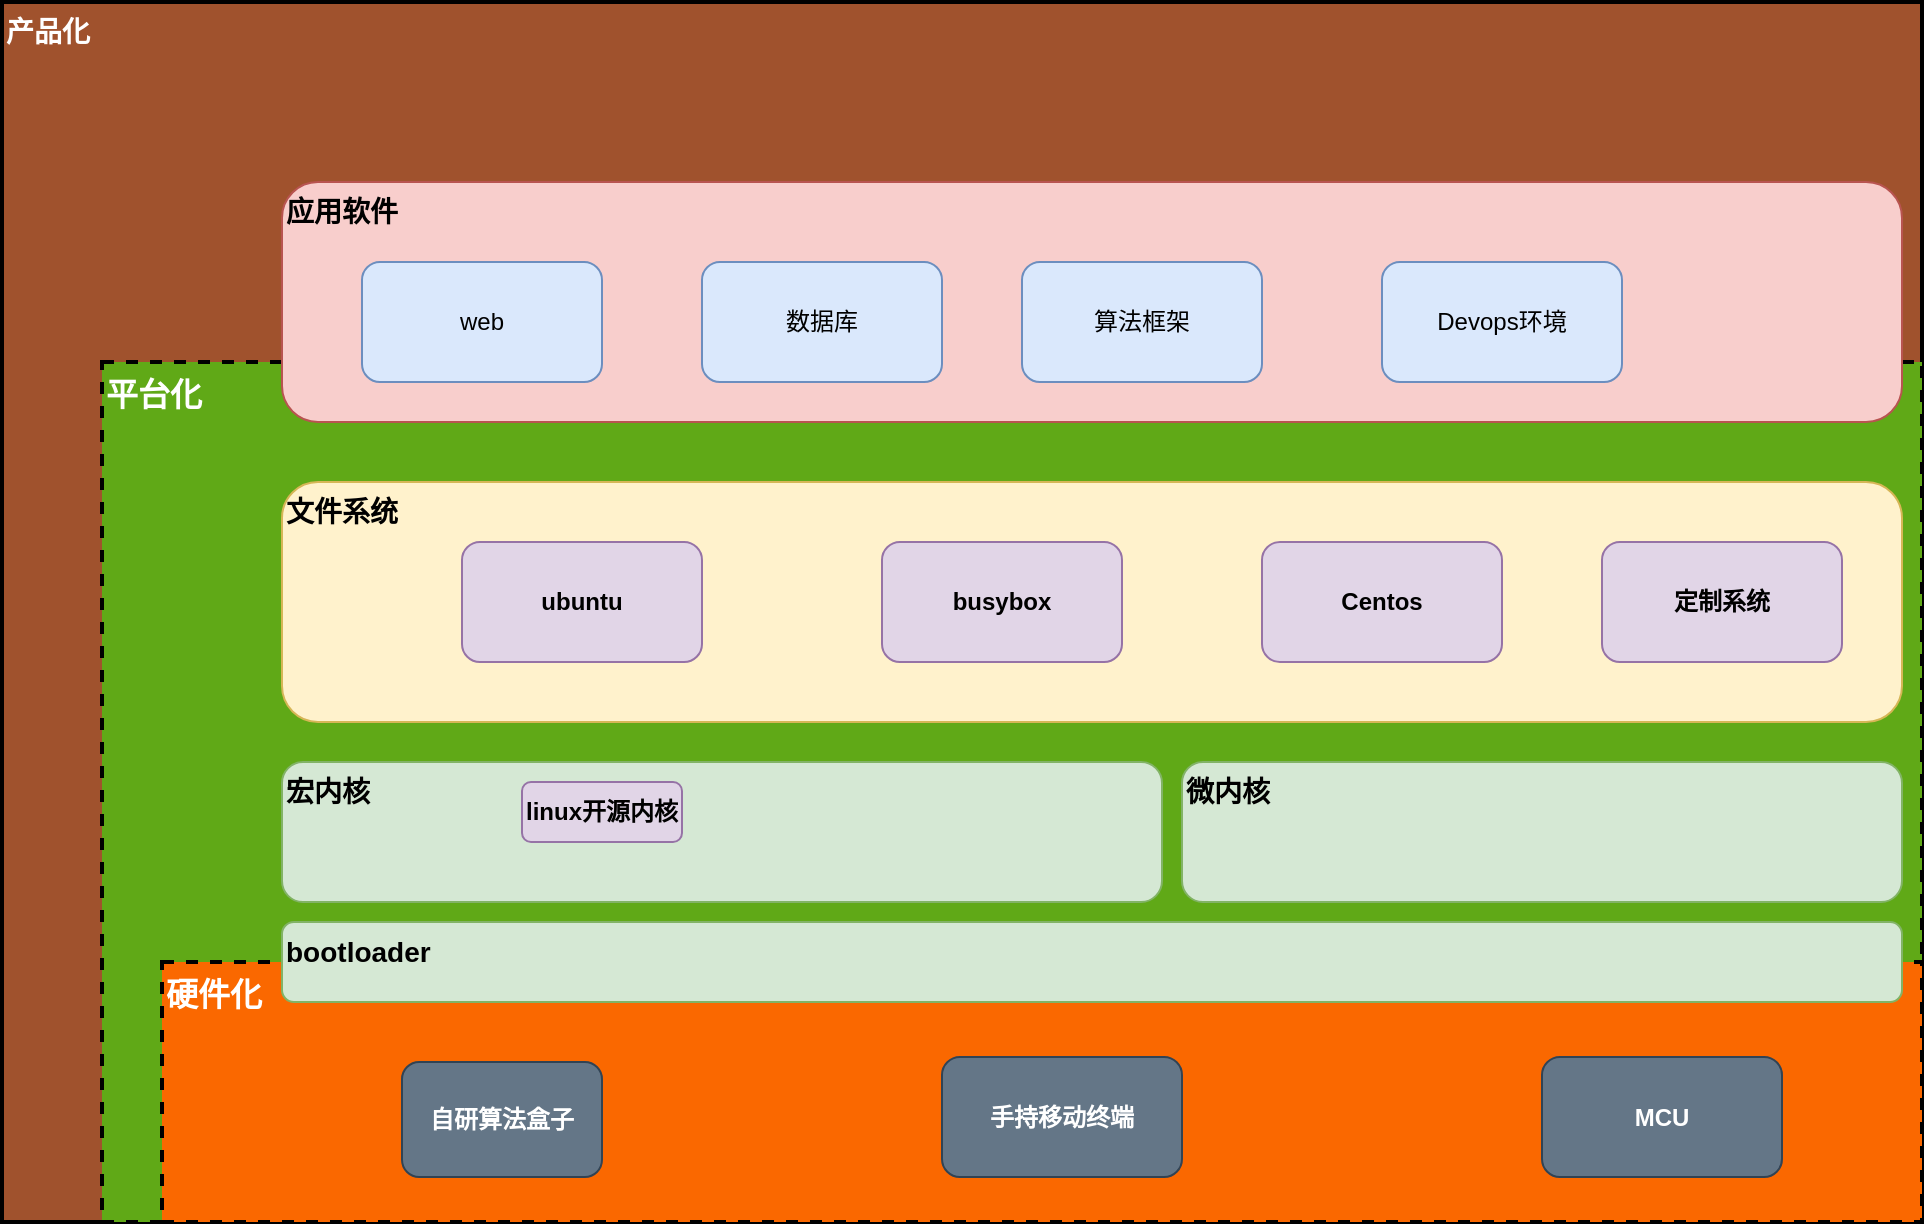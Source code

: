 <mxfile version="13.6.0" type="github">
  <diagram name="Page-1" id="9361dd3d-8414-5efd-6122-117bd74ce7a7">
    <mxGraphModel dx="3022" dy="1562" grid="1" gridSize="10" guides="1" tooltips="1" connect="1" arrows="1" fold="1" page="0" pageScale="1.5" pageWidth="826" pageHeight="1169" background="#ffffff" math="0" shadow="0">
      <root>
        <mxCell id="0" />
        <mxCell id="1" parent="0" />
        <mxCell id="cYNA4GrkxNQ827yxEtgL-3" value="产品化" style="rounded=0;whiteSpace=wrap;html=1;fillColor=#a0522d;fontSize=14;align=left;fontStyle=1;verticalAlign=top;strokeWidth=2;fontColor=#ffffff;" vertex="1" parent="1">
          <mxGeometry x="-1570" y="-760" width="960" height="610" as="geometry" />
        </mxCell>
        <mxCell id="cYNA4GrkxNQ827yxEtgL-4" value="平台化" style="rounded=0;whiteSpace=wrap;html=1;fillColor=#60a917;fontSize=16;align=left;verticalAlign=top;fontStyle=1;strokeWidth=2;fontColor=#ffffff;dashed=1;" vertex="1" parent="1">
          <mxGeometry x="-1520" y="-580" width="910" height="430" as="geometry" />
        </mxCell>
        <mxCell id="cYNA4GrkxNQ827yxEtgL-5" value="硬件化" style="rounded=0;whiteSpace=wrap;html=1;fillColor=#fa6800;fontSize=16;align=left;fontStyle=1;strokeWidth=2;fontColor=#ffffff;verticalAlign=top;dashed=1;" vertex="1" parent="1">
          <mxGeometry x="-1490" y="-280" width="880" height="130" as="geometry" />
        </mxCell>
        <mxCell id="s2ZySxg1d-m6GW3_x3Qq-93" value="宏内核" style="rounded=1;whiteSpace=wrap;html=1;align=left;verticalAlign=top;fillColor=#d5e8d4;strokeColor=#82b366;fontStyle=1;fontSize=14;" parent="1" vertex="1">
          <mxGeometry x="-1430" y="-380" width="440" height="70" as="geometry" />
        </mxCell>
        <mxCell id="s2ZySxg1d-m6GW3_x3Qq-94" value="文件系统" style="rounded=1;whiteSpace=wrap;html=1;align=left;verticalAlign=top;fontStyle=1;fontSize=14;fillColor=#fff2cc;strokeColor=#d6b656;" parent="1" vertex="1">
          <mxGeometry x="-1430" y="-520" width="810" height="120" as="geometry" />
        </mxCell>
        <mxCell id="s2ZySxg1d-m6GW3_x3Qq-95" value="应用软件" style="rounded=1;whiteSpace=wrap;html=1;align=left;verticalAlign=top;fontStyle=1;fontSize=14;fillColor=#f8cecc;strokeColor=#b85450;" parent="1" vertex="1">
          <mxGeometry x="-1430" y="-670" width="810" height="120" as="geometry" />
        </mxCell>
        <mxCell id="s2ZySxg1d-m6GW3_x3Qq-97" value="ubuntu" style="rounded=1;whiteSpace=wrap;html=1;align=center;fillColor=#e1d5e7;strokeColor=#9673a6;fontStyle=1" parent="1" vertex="1">
          <mxGeometry x="-1340" y="-490" width="120" height="60" as="geometry" />
        </mxCell>
        <mxCell id="s2ZySxg1d-m6GW3_x3Qq-99" value="busybox" style="rounded=1;whiteSpace=wrap;html=1;align=center;fillColor=#e1d5e7;strokeColor=#9673a6;fontStyle=1" parent="1" vertex="1">
          <mxGeometry x="-1130" y="-490" width="120" height="60" as="geometry" />
        </mxCell>
        <mxCell id="s2ZySxg1d-m6GW3_x3Qq-100" value="定制系统" style="rounded=1;whiteSpace=wrap;html=1;align=center;fillColor=#e1d5e7;strokeColor=#9673a6;fontStyle=1" parent="1" vertex="1">
          <mxGeometry x="-770" y="-490" width="120" height="60" as="geometry" />
        </mxCell>
        <mxCell id="s2ZySxg1d-m6GW3_x3Qq-101" value="bootloader" style="rounded=1;whiteSpace=wrap;html=1;align=left;verticalAlign=top;fillColor=#d5e8d4;strokeColor=#82b366;fontStyle=1;fontSize=14;" parent="1" vertex="1">
          <mxGeometry x="-1430" y="-300" width="810" height="40" as="geometry" />
        </mxCell>
        <mxCell id="s2ZySxg1d-m6GW3_x3Qq-102" value="linux开源内核" style="rounded=1;whiteSpace=wrap;html=1;align=center;fillColor=#e1d5e7;strokeColor=#9673a6;fontStyle=1" parent="1" vertex="1">
          <mxGeometry x="-1310" y="-370" width="80" height="30" as="geometry" />
        </mxCell>
        <mxCell id="s2ZySxg1d-m6GW3_x3Qq-105" value="微内核" style="rounded=1;whiteSpace=wrap;html=1;align=left;verticalAlign=top;fillColor=#d5e8d4;strokeColor=#82b366;fontStyle=1;fontSize=14;" parent="1" vertex="1">
          <mxGeometry x="-980" y="-380" width="360" height="70" as="geometry" />
        </mxCell>
        <mxCell id="s2ZySxg1d-m6GW3_x3Qq-107" value="Centos" style="rounded=1;whiteSpace=wrap;html=1;align=center;fillColor=#e1d5e7;strokeColor=#9673a6;fontStyle=1" parent="1" vertex="1">
          <mxGeometry x="-940" y="-490" width="120" height="60" as="geometry" />
        </mxCell>
        <mxCell id="s2ZySxg1d-m6GW3_x3Qq-108" value="web" style="rounded=1;whiteSpace=wrap;html=1;align=center;fillColor=#dae8fc;strokeColor=#6c8ebf;" parent="1" vertex="1">
          <mxGeometry x="-1390" y="-630" width="120" height="60" as="geometry" />
        </mxCell>
        <mxCell id="s2ZySxg1d-m6GW3_x3Qq-109" value="数据库" style="rounded=1;whiteSpace=wrap;html=1;align=center;fillColor=#dae8fc;strokeColor=#6c8ebf;" parent="1" vertex="1">
          <mxGeometry x="-1220" y="-630" width="120" height="60" as="geometry" />
        </mxCell>
        <mxCell id="s2ZySxg1d-m6GW3_x3Qq-110" value="算法框架" style="rounded=1;whiteSpace=wrap;html=1;align=center;fillColor=#dae8fc;strokeColor=#6c8ebf;" parent="1" vertex="1">
          <mxGeometry x="-1060" y="-630" width="120" height="60" as="geometry" />
        </mxCell>
        <mxCell id="s2ZySxg1d-m6GW3_x3Qq-111" value="Devops环境" style="rounded=1;whiteSpace=wrap;html=1;align=center;fillColor=#dae8fc;strokeColor=#6c8ebf;" parent="1" vertex="1">
          <mxGeometry x="-880" y="-630" width="120" height="60" as="geometry" />
        </mxCell>
        <mxCell id="s2ZySxg1d-m6GW3_x3Qq-89" value="自研算法盒子" style="rounded=1;whiteSpace=wrap;html=1;labelBackgroundColor=none;fillColor=#647687;strokeColor=#314354;fontStyle=1;fontColor=#FFFFFF;" parent="1" vertex="1">
          <mxGeometry x="-1370" y="-230" width="100" height="57.5" as="geometry" />
        </mxCell>
        <mxCell id="s2ZySxg1d-m6GW3_x3Qq-112" value="MCU" style="rounded=1;whiteSpace=wrap;html=1;labelBackgroundColor=none;fillColor=#647687;strokeColor=#314354;fontColor=#ffffff;fontStyle=1" parent="1" vertex="1">
          <mxGeometry x="-800" y="-232.5" width="120" height="60" as="geometry" />
        </mxCell>
        <mxCell id="s2ZySxg1d-m6GW3_x3Qq-113" value="手持移动终端" style="rounded=1;whiteSpace=wrap;html=1;labelBackgroundColor=none;fillColor=#647687;strokeColor=#314354;fontColor=#ffffff;fontStyle=1" parent="1" vertex="1">
          <mxGeometry x="-1100" y="-232.5" width="120" height="60" as="geometry" />
        </mxCell>
      </root>
    </mxGraphModel>
  </diagram>
</mxfile>
